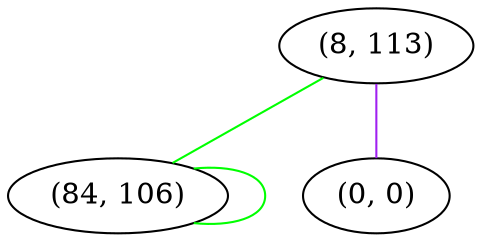 graph "" {
"(8, 113)";
"(84, 106)";
"(0, 0)";
"(8, 113)" -- "(84, 106)"  [color=green, key=0, weight=2];
"(8, 113)" -- "(0, 0)"  [color=purple, key=0, weight=4];
"(84, 106)" -- "(84, 106)"  [color=green, key=0, weight=2];
}
